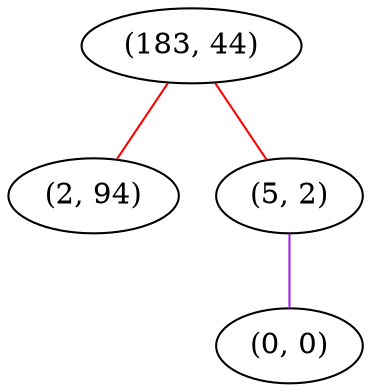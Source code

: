 graph "" {
"(183, 44)";
"(2, 94)";
"(5, 2)";
"(0, 0)";
"(183, 44)" -- "(2, 94)"  [color=red, key=0, weight=1];
"(183, 44)" -- "(5, 2)"  [color=red, key=0, weight=1];
"(5, 2)" -- "(0, 0)"  [color=purple, key=0, weight=4];
}
